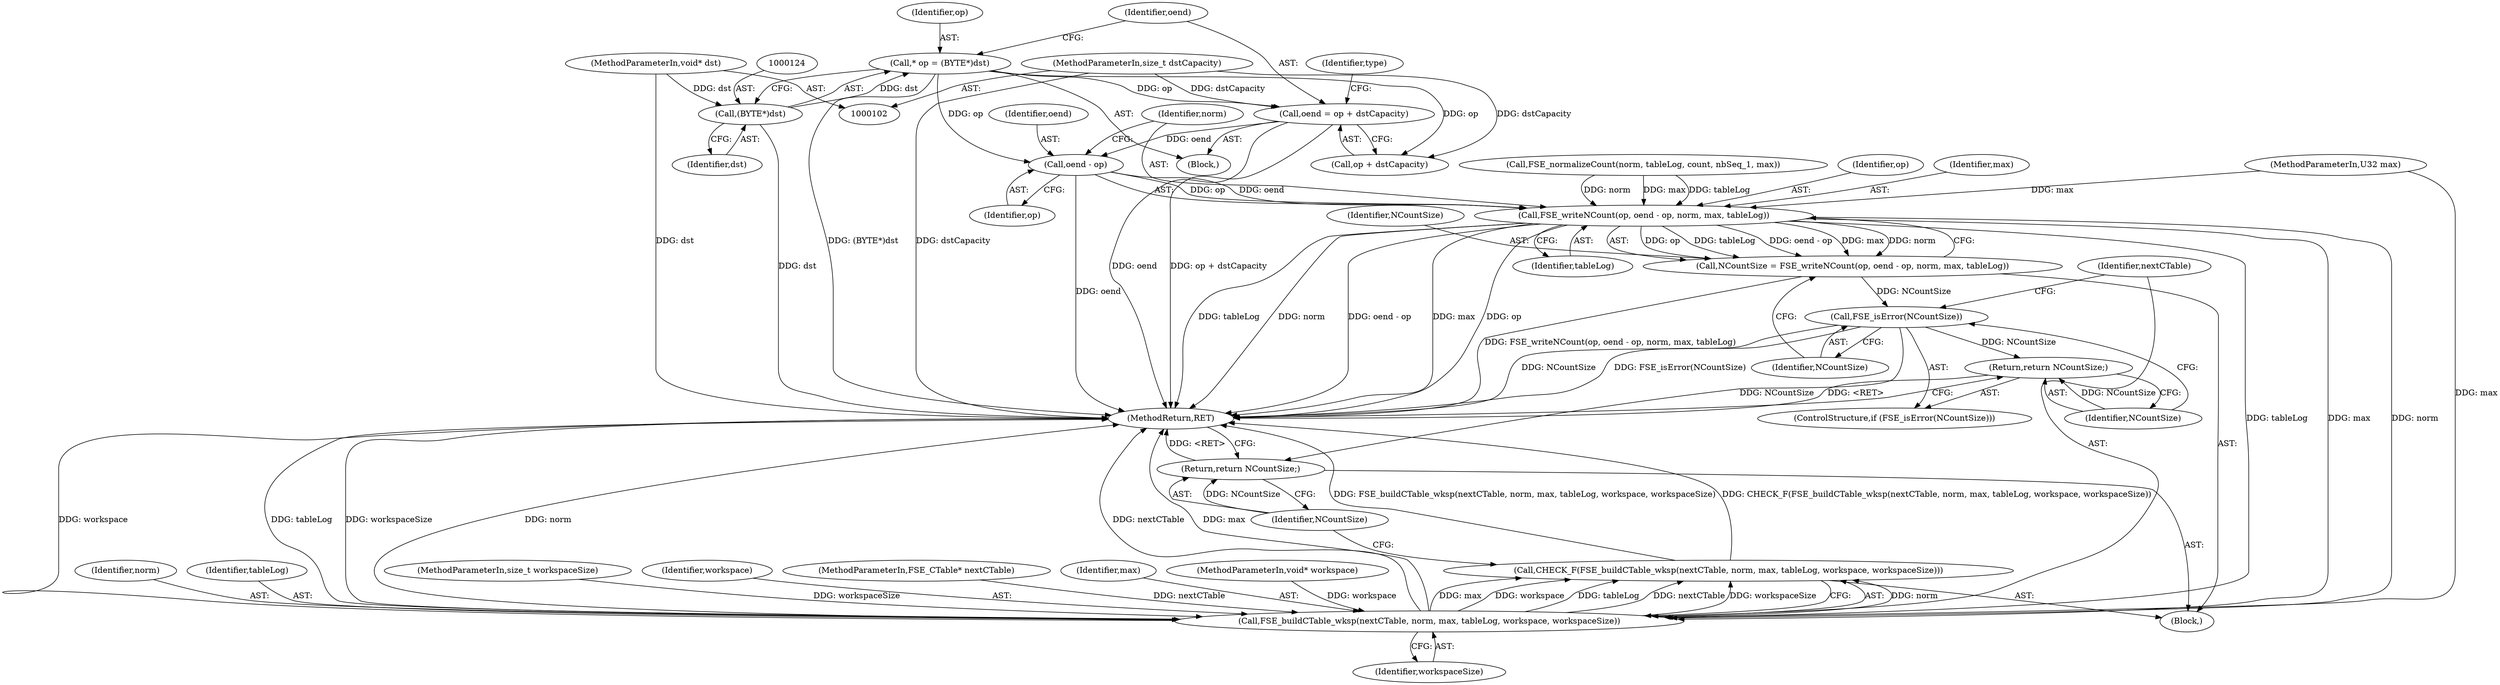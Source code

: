 digraph "0_zstd_3e5cdf1b6a85843e991d7d10f6a2567c15580da0@integer" {
"1000126" [label="(Call,oend = op + dstCapacity)"];
"1000121" [label="(Call,* op = (BYTE*)dst)"];
"1000123" [label="(Call,(BYTE*)dst)"];
"1000103" [label="(MethodParameterIn,void* dst)"];
"1000104" [label="(MethodParameterIn,size_t dstCapacity)"];
"1000219" [label="(Call,oend - op)"];
"1000217" [label="(Call,FSE_writeNCount(op, oend - op, norm, max, tableLog))"];
"1000215" [label="(Call,NCountSize = FSE_writeNCount(op, oend - op, norm, max, tableLog))"];
"1000226" [label="(Call,FSE_isError(NCountSize))"];
"1000228" [label="(Return,return NCountSize;)"];
"1000238" [label="(Return,return NCountSize;)"];
"1000231" [label="(Call,FSE_buildCTable_wksp(nextCTable, norm, max, tableLog, workspace, workspaceSize))"];
"1000230" [label="(Call,CHECK_F(FSE_buildCTable_wksp(nextCTable, norm, max, tableLog, workspace, workspaceSize)))"];
"1000128" [label="(Call,op + dstCapacity)"];
"1000238" [label="(Return,return NCountSize;)"];
"1000220" [label="(Identifier,oend)"];
"1000227" [label="(Identifier,NCountSize)"];
"1000223" [label="(Identifier,max)"];
"1000232" [label="(Identifier,nextCTable)"];
"1000224" [label="(Identifier,tableLog)"];
"1000207" [label="(Call,FSE_normalizeCount(norm, tableLog, count, nbSeq_1, max))"];
"1000119" [label="(Block,)"];
"1000247" [label="(MethodReturn,RET)"];
"1000225" [label="(ControlStructure,if (FSE_isError(NCountSize)))"];
"1000233" [label="(Identifier,norm)"];
"1000239" [label="(Identifier,NCountSize)"];
"1000213" [label="(Block,)"];
"1000235" [label="(Identifier,tableLog)"];
"1000123" [label="(Call,(BYTE*)dst)"];
"1000218" [label="(Identifier,op)"];
"1000122" [label="(Identifier,op)"];
"1000215" [label="(Call,NCountSize = FSE_writeNCount(op, oend - op, norm, max, tableLog))"];
"1000216" [label="(Identifier,NCountSize)"];
"1000126" [label="(Call,oend = op + dstCapacity)"];
"1000109" [label="(MethodParameterIn,U32 max)"];
"1000228" [label="(Return,return NCountSize;)"];
"1000118" [label="(MethodParameterIn,size_t workspaceSize)"];
"1000219" [label="(Call,oend - op)"];
"1000132" [label="(Identifier,type)"];
"1000222" [label="(Identifier,norm)"];
"1000127" [label="(Identifier,oend)"];
"1000231" [label="(Call,FSE_buildCTable_wksp(nextCTable, norm, max, tableLog, workspace, workspaceSize))"];
"1000236" [label="(Identifier,workspace)"];
"1000237" [label="(Identifier,workspaceSize)"];
"1000105" [label="(MethodParameterIn,FSE_CTable* nextCTable)"];
"1000217" [label="(Call,FSE_writeNCount(op, oend - op, norm, max, tableLog))"];
"1000234" [label="(Identifier,max)"];
"1000117" [label="(MethodParameterIn,void* workspace)"];
"1000230" [label="(Call,CHECK_F(FSE_buildCTable_wksp(nextCTable, norm, max, tableLog, workspace, workspaceSize)))"];
"1000221" [label="(Identifier,op)"];
"1000121" [label="(Call,* op = (BYTE*)dst)"];
"1000104" [label="(MethodParameterIn,size_t dstCapacity)"];
"1000103" [label="(MethodParameterIn,void* dst)"];
"1000125" [label="(Identifier,dst)"];
"1000229" [label="(Identifier,NCountSize)"];
"1000226" [label="(Call,FSE_isError(NCountSize))"];
"1000126" -> "1000119"  [label="AST: "];
"1000126" -> "1000128"  [label="CFG: "];
"1000127" -> "1000126"  [label="AST: "];
"1000128" -> "1000126"  [label="AST: "];
"1000132" -> "1000126"  [label="CFG: "];
"1000126" -> "1000247"  [label="DDG: oend"];
"1000126" -> "1000247"  [label="DDG: op + dstCapacity"];
"1000121" -> "1000126"  [label="DDG: op"];
"1000104" -> "1000126"  [label="DDG: dstCapacity"];
"1000126" -> "1000219"  [label="DDG: oend"];
"1000121" -> "1000119"  [label="AST: "];
"1000121" -> "1000123"  [label="CFG: "];
"1000122" -> "1000121"  [label="AST: "];
"1000123" -> "1000121"  [label="AST: "];
"1000127" -> "1000121"  [label="CFG: "];
"1000121" -> "1000247"  [label="DDG: (BYTE*)dst"];
"1000123" -> "1000121"  [label="DDG: dst"];
"1000121" -> "1000128"  [label="DDG: op"];
"1000121" -> "1000219"  [label="DDG: op"];
"1000123" -> "1000125"  [label="CFG: "];
"1000124" -> "1000123"  [label="AST: "];
"1000125" -> "1000123"  [label="AST: "];
"1000123" -> "1000247"  [label="DDG: dst"];
"1000103" -> "1000123"  [label="DDG: dst"];
"1000103" -> "1000102"  [label="AST: "];
"1000103" -> "1000247"  [label="DDG: dst"];
"1000104" -> "1000102"  [label="AST: "];
"1000104" -> "1000247"  [label="DDG: dstCapacity"];
"1000104" -> "1000128"  [label="DDG: dstCapacity"];
"1000219" -> "1000217"  [label="AST: "];
"1000219" -> "1000221"  [label="CFG: "];
"1000220" -> "1000219"  [label="AST: "];
"1000221" -> "1000219"  [label="AST: "];
"1000222" -> "1000219"  [label="CFG: "];
"1000219" -> "1000247"  [label="DDG: oend"];
"1000219" -> "1000217"  [label="DDG: op"];
"1000219" -> "1000217"  [label="DDG: oend"];
"1000217" -> "1000215"  [label="AST: "];
"1000217" -> "1000224"  [label="CFG: "];
"1000218" -> "1000217"  [label="AST: "];
"1000222" -> "1000217"  [label="AST: "];
"1000223" -> "1000217"  [label="AST: "];
"1000224" -> "1000217"  [label="AST: "];
"1000215" -> "1000217"  [label="CFG: "];
"1000217" -> "1000247"  [label="DDG: norm"];
"1000217" -> "1000247"  [label="DDG: max"];
"1000217" -> "1000247"  [label="DDG: oend - op"];
"1000217" -> "1000247"  [label="DDG: op"];
"1000217" -> "1000247"  [label="DDG: tableLog"];
"1000217" -> "1000215"  [label="DDG: op"];
"1000217" -> "1000215"  [label="DDG: tableLog"];
"1000217" -> "1000215"  [label="DDG: oend - op"];
"1000217" -> "1000215"  [label="DDG: max"];
"1000217" -> "1000215"  [label="DDG: norm"];
"1000207" -> "1000217"  [label="DDG: norm"];
"1000207" -> "1000217"  [label="DDG: max"];
"1000207" -> "1000217"  [label="DDG: tableLog"];
"1000109" -> "1000217"  [label="DDG: max"];
"1000217" -> "1000231"  [label="DDG: norm"];
"1000217" -> "1000231"  [label="DDG: max"];
"1000217" -> "1000231"  [label="DDG: tableLog"];
"1000215" -> "1000213"  [label="AST: "];
"1000216" -> "1000215"  [label="AST: "];
"1000227" -> "1000215"  [label="CFG: "];
"1000215" -> "1000247"  [label="DDG: FSE_writeNCount(op, oend - op, norm, max, tableLog)"];
"1000215" -> "1000226"  [label="DDG: NCountSize"];
"1000226" -> "1000225"  [label="AST: "];
"1000226" -> "1000227"  [label="CFG: "];
"1000227" -> "1000226"  [label="AST: "];
"1000229" -> "1000226"  [label="CFG: "];
"1000232" -> "1000226"  [label="CFG: "];
"1000226" -> "1000247"  [label="DDG: NCountSize"];
"1000226" -> "1000247"  [label="DDG: FSE_isError(NCountSize)"];
"1000226" -> "1000228"  [label="DDG: NCountSize"];
"1000226" -> "1000238"  [label="DDG: NCountSize"];
"1000228" -> "1000225"  [label="AST: "];
"1000228" -> "1000229"  [label="CFG: "];
"1000229" -> "1000228"  [label="AST: "];
"1000247" -> "1000228"  [label="CFG: "];
"1000228" -> "1000247"  [label="DDG: <RET>"];
"1000229" -> "1000228"  [label="DDG: NCountSize"];
"1000238" -> "1000213"  [label="AST: "];
"1000238" -> "1000239"  [label="CFG: "];
"1000239" -> "1000238"  [label="AST: "];
"1000247" -> "1000238"  [label="CFG: "];
"1000238" -> "1000247"  [label="DDG: <RET>"];
"1000239" -> "1000238"  [label="DDG: NCountSize"];
"1000231" -> "1000230"  [label="AST: "];
"1000231" -> "1000237"  [label="CFG: "];
"1000232" -> "1000231"  [label="AST: "];
"1000233" -> "1000231"  [label="AST: "];
"1000234" -> "1000231"  [label="AST: "];
"1000235" -> "1000231"  [label="AST: "];
"1000236" -> "1000231"  [label="AST: "];
"1000237" -> "1000231"  [label="AST: "];
"1000230" -> "1000231"  [label="CFG: "];
"1000231" -> "1000247"  [label="DDG: tableLog"];
"1000231" -> "1000247"  [label="DDG: workspaceSize"];
"1000231" -> "1000247"  [label="DDG: workspace"];
"1000231" -> "1000247"  [label="DDG: norm"];
"1000231" -> "1000247"  [label="DDG: nextCTable"];
"1000231" -> "1000247"  [label="DDG: max"];
"1000231" -> "1000230"  [label="DDG: norm"];
"1000231" -> "1000230"  [label="DDG: max"];
"1000231" -> "1000230"  [label="DDG: workspace"];
"1000231" -> "1000230"  [label="DDG: tableLog"];
"1000231" -> "1000230"  [label="DDG: nextCTable"];
"1000231" -> "1000230"  [label="DDG: workspaceSize"];
"1000105" -> "1000231"  [label="DDG: nextCTable"];
"1000109" -> "1000231"  [label="DDG: max"];
"1000117" -> "1000231"  [label="DDG: workspace"];
"1000118" -> "1000231"  [label="DDG: workspaceSize"];
"1000230" -> "1000213"  [label="AST: "];
"1000239" -> "1000230"  [label="CFG: "];
"1000230" -> "1000247"  [label="DDG: FSE_buildCTable_wksp(nextCTable, norm, max, tableLog, workspace, workspaceSize)"];
"1000230" -> "1000247"  [label="DDG: CHECK_F(FSE_buildCTable_wksp(nextCTable, norm, max, tableLog, workspace, workspaceSize))"];
}
